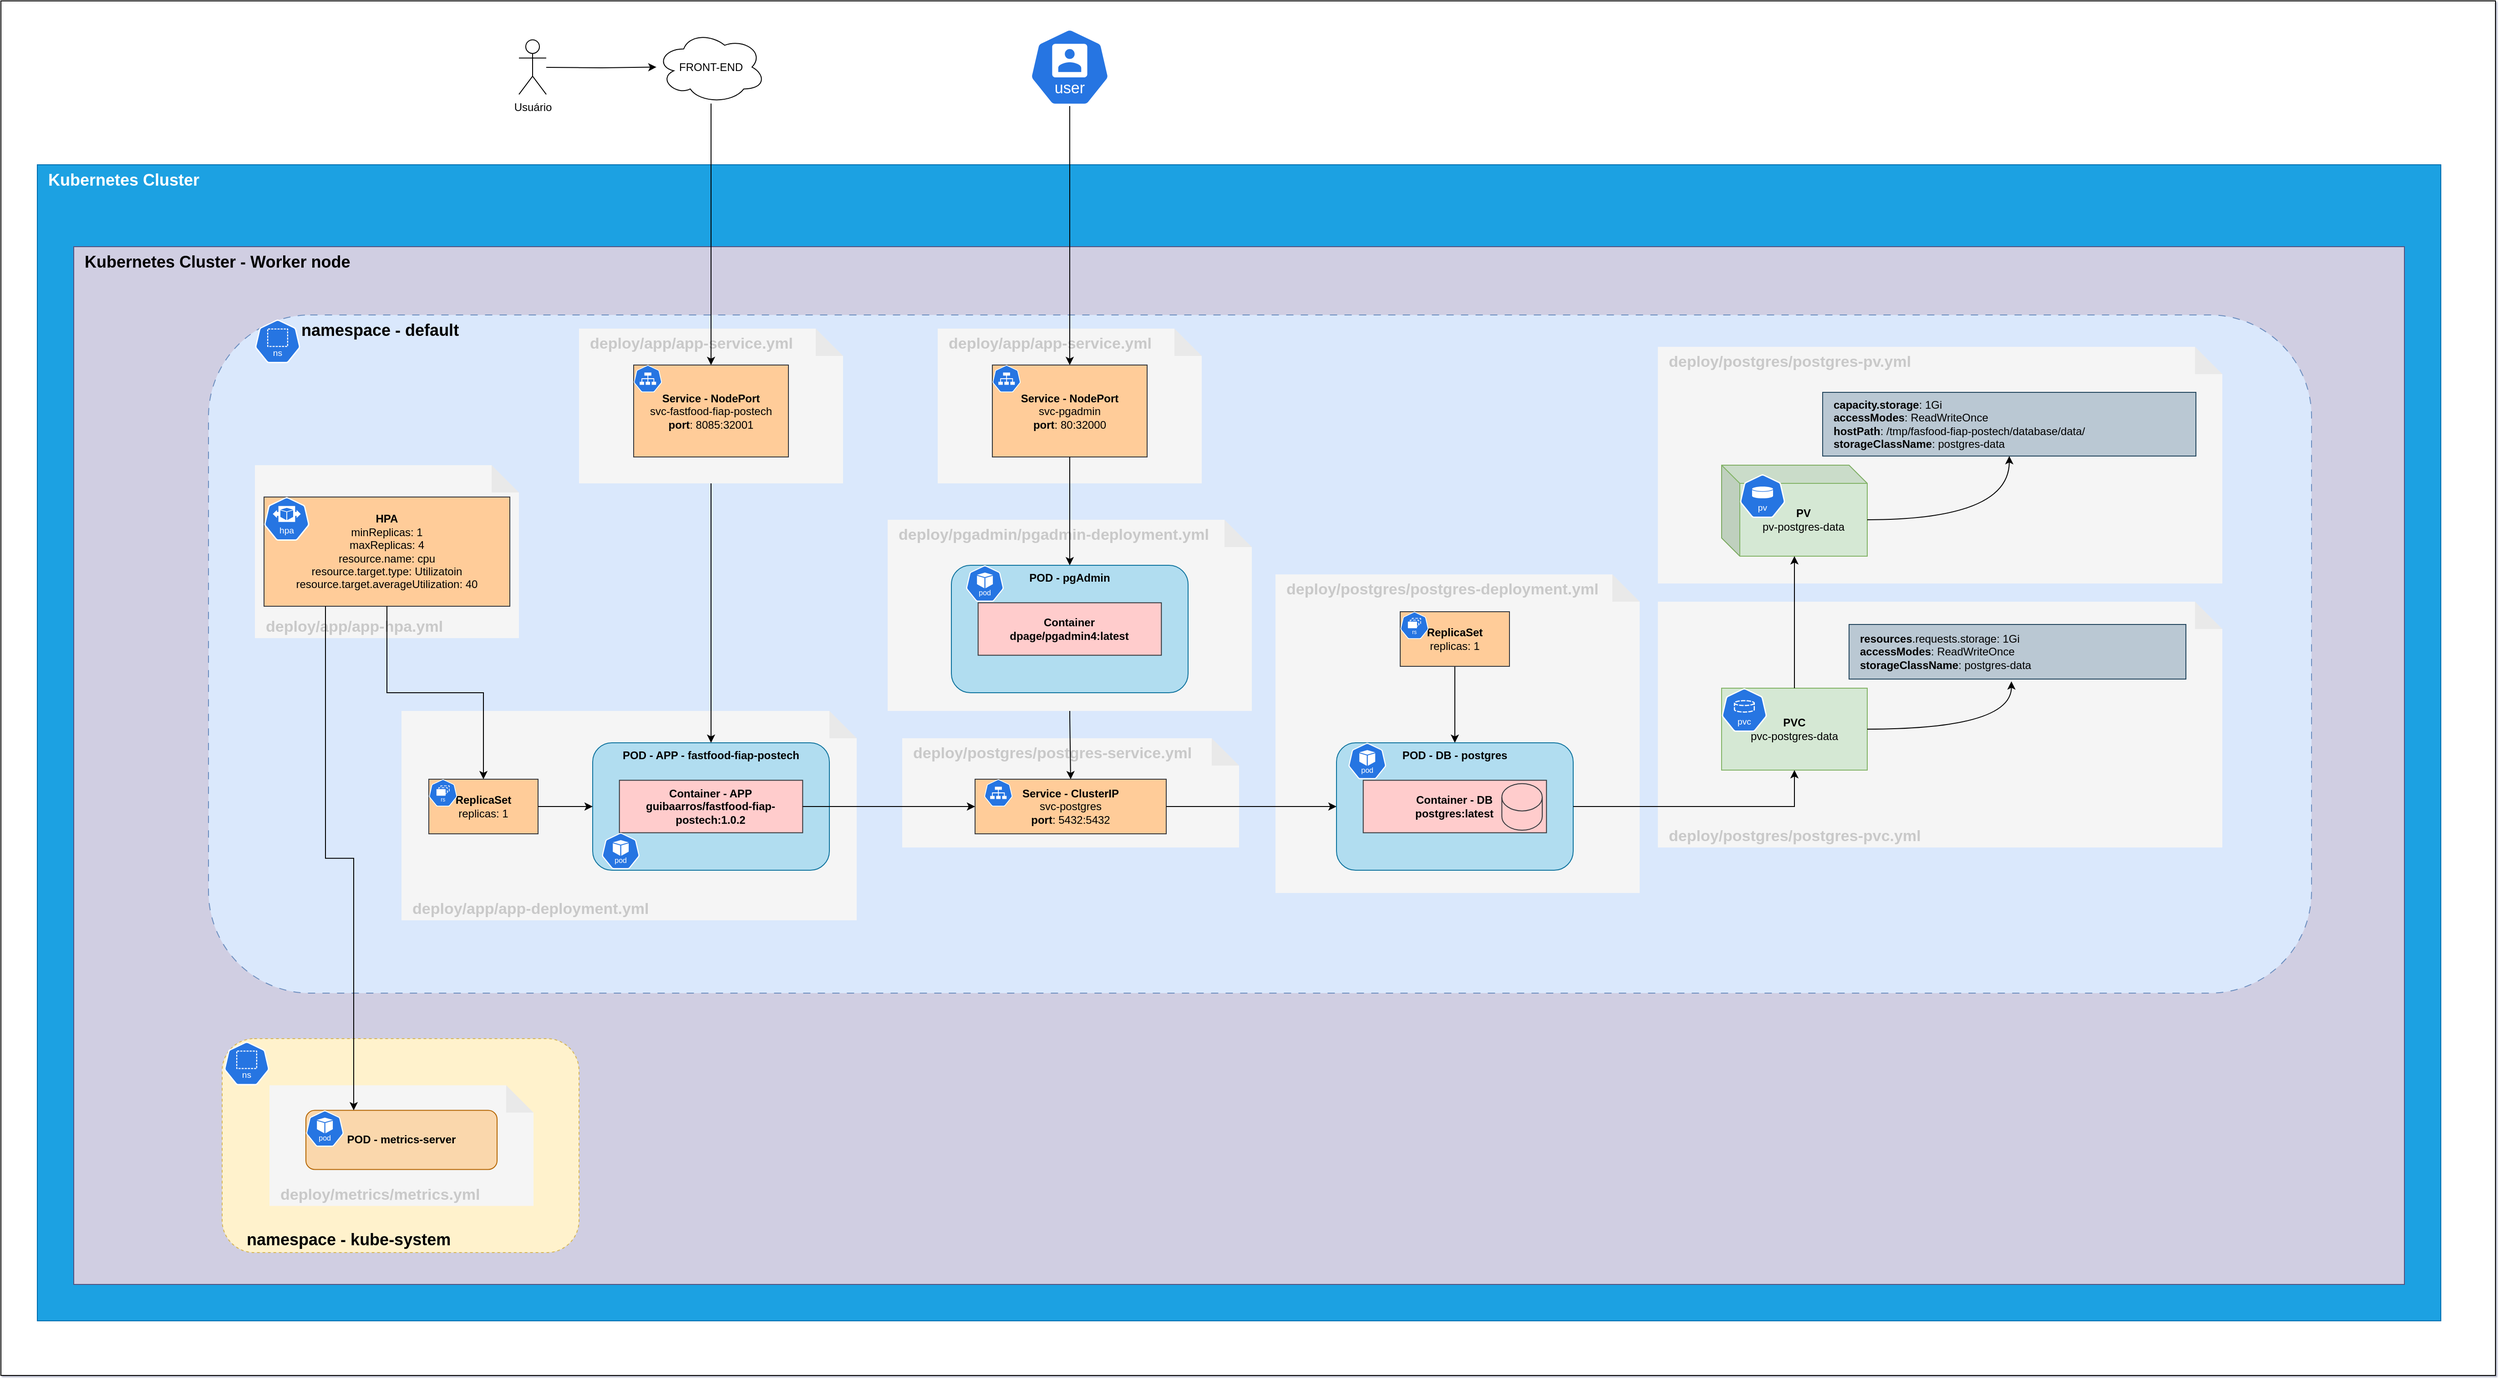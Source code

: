 <mxfile version="23.0.2" type="device">
  <diagram name="Página-1" id="3Deig92EBqLAMkpL4zrJ">
    <mxGraphModel dx="4801" dy="3335" grid="1" gridSize="10" guides="1" tooltips="1" connect="1" arrows="1" fold="1" page="1" pageScale="1" pageWidth="827" pageHeight="1169" background="#FFFFFF" math="0" shadow="1">
      <root>
        <mxCell id="0" />
        <mxCell id="1" parent="0" />
        <mxCell id="WYVrjqTcu7dz_fImMJw4-138" value="" style="rounded=0;whiteSpace=wrap;html=1;" vertex="1" parent="1">
          <mxGeometry x="-820" y="-1160" width="2740" height="1510" as="geometry" />
        </mxCell>
        <mxCell id="WYVrjqTcu7dz_fImMJw4-98" value="&lt;font style=&quot;font-size: 18px;&quot;&gt;Kubernetes Cluster&lt;br&gt;&lt;/font&gt;" style="rounded=0;whiteSpace=wrap;html=1;verticalAlign=top;align=left;spacingLeft=10;fontStyle=1;fillColor=#1ba1e2;fontColor=#ffffff;strokeColor=#006EAF;" vertex="1" parent="1">
          <mxGeometry x="-780" y="-980" width="2640" height="1270" as="geometry" />
        </mxCell>
        <mxCell id="WYVrjqTcu7dz_fImMJw4-99" value="&lt;font style=&quot;font-size: 18px;&quot;&gt;Kubernetes Cluster - Worker node&lt;/font&gt;" style="rounded=0;whiteSpace=wrap;html=1;verticalAlign=top;align=left;spacingLeft=10;fontStyle=1;fillColor=#d0cee2;strokeColor=#56517e;" vertex="1" parent="1">
          <mxGeometry x="-740" y="-890" width="2560" height="1140" as="geometry" />
        </mxCell>
        <mxCell id="WYVrjqTcu7dz_fImMJw4-101" value="&lt;font style=&quot;font-size: 18px;&quot;&gt;namespace - default&lt;/font&gt;" style="rounded=1;whiteSpace=wrap;html=1;verticalAlign=top;align=left;spacingLeft=100;fontStyle=1;fillColor=#dae8fc;strokeColor=#6c8ebf;dashed=1;dashPattern=8 8;glass=0;shadow=0;strokeWidth=1;" vertex="1" parent="1">
          <mxGeometry x="-592" y="-815" width="2310" height="745" as="geometry" />
        </mxCell>
        <mxCell id="WYVrjqTcu7dz_fImMJw4-30" style="edgeStyle=orthogonalEdgeStyle;rounded=0;orthogonalLoop=1;jettySize=auto;html=1;" edge="1" parent="1" target="WYVrjqTcu7dz_fImMJw4-3">
          <mxGeometry relative="1" as="geometry">
            <mxPoint x="777" y="-429" as="sourcePoint" />
          </mxGeometry>
        </mxCell>
        <mxCell id="WYVrjqTcu7dz_fImMJw4-91" value="" style="group" vertex="1" connectable="0" parent="1">
          <mxGeometry x="610" y="-530" width="400" height="430" as="geometry" />
        </mxCell>
        <mxCell id="WYVrjqTcu7dz_fImMJw4-81" value="&lt;b&gt;&lt;font color=&quot;#c9c9c9&quot;&gt;deploy/postgres/postgres-deployment.yml&lt;/font&gt;&lt;/b&gt;" style="shape=note;whiteSpace=wrap;html=1;backgroundOutline=1;darkOpacity=0.05;verticalAlign=top;align=left;spacingLeft=10;fontSize=17;fillColor=#f5f5f5;fontColor=#333333;strokeColor=none;" vertex="1" parent="WYVrjqTcu7dz_fImMJw4-91">
          <mxGeometry x="-30" width="400" height="350" as="geometry" />
        </mxCell>
        <mxCell id="WYVrjqTcu7dz_fImMJw4-103" style="edgeStyle=orthogonalEdgeStyle;rounded=0;orthogonalLoop=1;jettySize=auto;html=1;exitX=0.5;exitY=1;exitDx=0;exitDy=0;" edge="1" parent="WYVrjqTcu7dz_fImMJw4-91" source="WYVrjqTcu7dz_fImMJw4-29" target="WYVrjqTcu7dz_fImMJw4-3">
          <mxGeometry relative="1" as="geometry" />
        </mxCell>
        <mxCell id="WYVrjqTcu7dz_fImMJw4-29" value="&lt;b&gt;ReplicaSet&lt;/b&gt;&lt;br&gt;replicas: 1" style="rounded=1;whiteSpace=wrap;html=1;arcSize=0;fillColor=#ffcc99;strokeColor=#36393d;" vertex="1" parent="WYVrjqTcu7dz_fImMJw4-91">
          <mxGeometry x="107" y="41" width="120" height="60" as="geometry" />
        </mxCell>
        <mxCell id="WYVrjqTcu7dz_fImMJw4-74" value="" style="group" vertex="1" connectable="0" parent="WYVrjqTcu7dz_fImMJw4-91">
          <mxGeometry x="37" y="185" width="363" height="245" as="geometry" />
        </mxCell>
        <mxCell id="WYVrjqTcu7dz_fImMJw4-3" value="&lt;b&gt;POD - DB - postgres&lt;/b&gt;" style="rounded=1;whiteSpace=wrap;html=1;horizontal=1;verticalAlign=top;align=center;labelPosition=center;verticalLabelPosition=middle;fillColor=#b1ddf0;strokeColor=#10739e;" vertex="1" parent="WYVrjqTcu7dz_fImMJw4-74">
          <mxGeometry width="260" height="140" as="geometry" />
        </mxCell>
        <mxCell id="WYVrjqTcu7dz_fImMJw4-4" value="&lt;b&gt;Container - DB&lt;br&gt;postgres:latest&lt;/b&gt;" style="rounded=0;whiteSpace=wrap;html=1;fillColor=#ffcccc;strokeColor=#36393d;" vertex="1" parent="WYVrjqTcu7dz_fImMJw4-74">
          <mxGeometry x="29.358" y="41.172" width="201.29" height="57.647" as="geometry" />
        </mxCell>
        <mxCell id="WYVrjqTcu7dz_fImMJw4-33" value="" style="shape=cylinder3;whiteSpace=wrap;html=1;boundedLbl=1;backgroundOutline=1;size=15;fillColor=#ffcccc;strokeColor=#36393d;" vertex="1" parent="WYVrjqTcu7dz_fImMJw4-74">
          <mxGeometry x="181.65" y="44.82" width="44.35" height="51.18" as="geometry" />
        </mxCell>
        <mxCell id="WYVrjqTcu7dz_fImMJw4-114" value="" style="aspect=fixed;sketch=0;html=1;dashed=0;whitespace=wrap;fillColor=#2875E2;strokeColor=#ffffff;points=[[0.005,0.63,0],[0.1,0.2,0],[0.9,0.2,0],[0.5,0,0],[0.995,0.63,0],[0.72,0.99,0],[0.5,1,0],[0.28,0.99,0]];shape=mxgraph.kubernetes.icon2;kubernetesLabel=1;prIcon=pod" vertex="1" parent="WYVrjqTcu7dz_fImMJw4-74">
          <mxGeometry x="13" width="41.67" height="40" as="geometry" />
        </mxCell>
        <mxCell id="WYVrjqTcu7dz_fImMJw4-123" value="" style="aspect=fixed;sketch=0;html=1;dashed=0;whitespace=wrap;fillColor=#2875E2;strokeColor=#ffffff;points=[[0.005,0.63,0],[0.1,0.2,0],[0.9,0.2,0],[0.5,0,0],[0.995,0.63,0],[0.72,0.99,0],[0.5,1,0],[0.28,0.99,0]];shape=mxgraph.kubernetes.icon2;kubernetesLabel=1;prIcon=rs" vertex="1" parent="WYVrjqTcu7dz_fImMJw4-91">
          <mxGeometry x="107" y="41" width="31.25" height="30" as="geometry" />
        </mxCell>
        <mxCell id="WYVrjqTcu7dz_fImMJw4-92" value="" style="group" vertex="1" connectable="0" parent="1">
          <mxGeometry x="190" y="-350" width="350" height="120" as="geometry" />
        </mxCell>
        <mxCell id="WYVrjqTcu7dz_fImMJw4-84" value="&lt;b&gt;&lt;font color=&quot;#c9c9c9&quot;&gt;deploy/postgres/postgres-service.yml&lt;/font&gt;&lt;/b&gt;" style="shape=note;whiteSpace=wrap;html=1;backgroundOutline=1;darkOpacity=0.05;verticalAlign=top;align=left;spacingLeft=10;fontSize=17;fillColor=#f5f5f5;fontColor=#333333;strokeColor=none;" vertex="1" parent="WYVrjqTcu7dz_fImMJw4-92">
          <mxGeometry x="-20" width="370" height="120" as="geometry" />
        </mxCell>
        <mxCell id="WYVrjqTcu7dz_fImMJw4-20" value="&lt;b&gt;Service - ClusterIP&lt;/b&gt;&lt;br&gt;svc-postgres&lt;br&gt;&lt;b&gt;port&lt;/b&gt;: 5432:5432" style="rounded=1;whiteSpace=wrap;html=1;arcSize=0;fillColor=#ffcc99;strokeColor=#36393d;" vertex="1" parent="WYVrjqTcu7dz_fImMJw4-92">
          <mxGeometry x="60" y="45" width="210" height="60" as="geometry" />
        </mxCell>
        <mxCell id="WYVrjqTcu7dz_fImMJw4-122" value="" style="aspect=fixed;sketch=0;html=1;dashed=0;whitespace=wrap;fillColor=#2875E2;strokeColor=#ffffff;points=[[0.005,0.63,0],[0.1,0.2,0],[0.9,0.2,0],[0.5,0,0],[0.995,0.63,0],[0.72,0.99,0],[0.5,1,0],[0.28,0.99,0]];shape=mxgraph.kubernetes.icon2;prIcon=svc" vertex="1" parent="WYVrjqTcu7dz_fImMJw4-92">
          <mxGeometry x="70" y="45" width="31.25" height="30" as="geometry" />
        </mxCell>
        <mxCell id="WYVrjqTcu7dz_fImMJw4-93" value="" style="group" vertex="1" connectable="0" parent="1">
          <mxGeometry x="1000" y="-500" width="620" height="270" as="geometry" />
        </mxCell>
        <mxCell id="WYVrjqTcu7dz_fImMJw4-83" value="&lt;b&gt;&lt;font color=&quot;#c9c9c9&quot;&gt;deploy/postgres/postgres-pvc.yml&lt;/font&gt;&lt;/b&gt;" style="shape=note;whiteSpace=wrap;html=1;backgroundOutline=1;darkOpacity=0.05;verticalAlign=bottom;align=left;spacingLeft=10;fontSize=17;fillColor=#f5f5f5;fontColor=#333333;strokeColor=none;" vertex="1" parent="WYVrjqTcu7dz_fImMJw4-93">
          <mxGeometry width="620" height="270" as="geometry" />
        </mxCell>
        <mxCell id="WYVrjqTcu7dz_fImMJw4-22" value="" style="group" vertex="1" connectable="0" parent="WYVrjqTcu7dz_fImMJw4-93">
          <mxGeometry x="70" y="25" width="550" height="160" as="geometry" />
        </mxCell>
        <mxCell id="WYVrjqTcu7dz_fImMJw4-16" value="&lt;b&gt;PVC&lt;/b&gt;&lt;br&gt;pvc-postgres-data" style="rounded=1;whiteSpace=wrap;html=1;arcSize=0;fillColor=#d5e8d4;strokeColor=#82b366;" vertex="1" parent="WYVrjqTcu7dz_fImMJw4-22">
          <mxGeometry y="70" width="160" height="90" as="geometry" />
        </mxCell>
        <mxCell id="WYVrjqTcu7dz_fImMJw4-18" value="&lt;b&gt;resources&lt;/b&gt;.requests.storage: 1Gi&lt;br&gt;&lt;b&gt;accessModes&lt;/b&gt;:&amp;nbsp;ReadWriteOnce&lt;br&gt;&lt;b&gt;storageClassName&lt;/b&gt;: postgres-data" style="rounded=0;whiteSpace=wrap;html=1;align=left;labelPosition=center;verticalLabelPosition=middle;verticalAlign=middle;spacingLeft=10;fillColor=#bac8d3;strokeColor=#23445d;" vertex="1" parent="WYVrjqTcu7dz_fImMJw4-22">
          <mxGeometry x="140" width="370" height="60" as="geometry" />
        </mxCell>
        <mxCell id="WYVrjqTcu7dz_fImMJw4-19" style="edgeStyle=orthogonalEdgeStyle;rounded=0;orthogonalLoop=1;jettySize=auto;html=1;entryX=0.482;entryY=1.042;entryDx=0;entryDy=0;entryPerimeter=0;curved=1;exitX=1;exitY=0.5;exitDx=0;exitDy=0;" edge="1" parent="WYVrjqTcu7dz_fImMJw4-22" source="WYVrjqTcu7dz_fImMJw4-16" target="WYVrjqTcu7dz_fImMJw4-18">
          <mxGeometry relative="1" as="geometry" />
        </mxCell>
        <mxCell id="WYVrjqTcu7dz_fImMJw4-112" value="" style="aspect=fixed;sketch=0;html=1;dashed=0;whitespace=wrap;fillColor=#2875E2;strokeColor=#ffffff;points=[[0.005,0.63,0],[0.1,0.2,0],[0.9,0.2,0],[0.5,0,0],[0.995,0.63,0],[0.72,0.99,0],[0.5,1,0],[0.28,0.99,0]];shape=mxgraph.kubernetes.icon2;kubernetesLabel=1;prIcon=pvc" vertex="1" parent="WYVrjqTcu7dz_fImMJw4-22">
          <mxGeometry y="70" width="50" height="48" as="geometry" />
        </mxCell>
        <mxCell id="WYVrjqTcu7dz_fImMJw4-94" value="" style="group" vertex="1" connectable="0" parent="1">
          <mxGeometry x="1000" y="-780" width="671" height="260" as="geometry" />
        </mxCell>
        <mxCell id="WYVrjqTcu7dz_fImMJw4-82" value="&lt;b&gt;&lt;font color=&quot;#c9c9c9&quot;&gt;deploy/postgres/postgres-pv.yml&lt;/font&gt;&lt;/b&gt;" style="shape=note;whiteSpace=wrap;html=1;backgroundOutline=1;darkOpacity=0.05;verticalAlign=top;align=left;spacingLeft=10;fontSize=17;fillColor=#f5f5f5;fontColor=#333333;strokeColor=none;" vertex="1" parent="WYVrjqTcu7dz_fImMJw4-94">
          <mxGeometry width="620" height="260" as="geometry" />
        </mxCell>
        <mxCell id="WYVrjqTcu7dz_fImMJw4-15" value="" style="group" vertex="1" connectable="0" parent="WYVrjqTcu7dz_fImMJw4-94">
          <mxGeometry x="70" y="60" width="601" height="170" as="geometry" />
        </mxCell>
        <mxCell id="WYVrjqTcu7dz_fImMJw4-8" value="&lt;b&gt;PV&lt;/b&gt;&lt;br&gt;pv-postgres-data" style="shape=cube;whiteSpace=wrap;html=1;boundedLbl=1;backgroundOutline=1;darkOpacity=0.05;darkOpacity2=0.1;fillColor=#d5e8d4;strokeColor=#82b366;" vertex="1" parent="WYVrjqTcu7dz_fImMJw4-15">
          <mxGeometry y="70" width="160" height="100" as="geometry" />
        </mxCell>
        <mxCell id="WYVrjqTcu7dz_fImMJw4-12" value="&lt;b&gt;capacity.storage&lt;/b&gt;: 1Gi&lt;br&gt;&lt;b&gt;accessModes&lt;/b&gt;:&amp;nbsp;ReadWriteOnce&lt;br&gt;&lt;b&gt;hostPath&lt;/b&gt;:&amp;nbsp;/tmp/fasfood-fiap-postech/database/data/&lt;br&gt;&lt;b&gt;storageClassName&lt;/b&gt;: postgres-data" style="rounded=0;whiteSpace=wrap;html=1;align=left;labelPosition=center;verticalLabelPosition=middle;verticalAlign=middle;spacingLeft=10;fillColor=#bac8d3;strokeColor=#23445d;" vertex="1" parent="WYVrjqTcu7dz_fImMJw4-15">
          <mxGeometry x="111" y="-10" width="410" height="70" as="geometry" />
        </mxCell>
        <mxCell id="WYVrjqTcu7dz_fImMJw4-14" style="edgeStyle=orthogonalEdgeStyle;rounded=0;orthogonalLoop=1;jettySize=auto;html=1;entryX=0.5;entryY=1;entryDx=0;entryDy=0;curved=1;exitX=0;exitY=0;exitDx=160;exitDy=60;exitPerimeter=0;" edge="1" parent="WYVrjqTcu7dz_fImMJw4-15" source="WYVrjqTcu7dz_fImMJw4-8" target="WYVrjqTcu7dz_fImMJw4-12">
          <mxGeometry relative="1" as="geometry" />
        </mxCell>
        <mxCell id="WYVrjqTcu7dz_fImMJw4-113" value="" style="aspect=fixed;sketch=0;html=1;dashed=0;whitespace=wrap;fillColor=#2875E2;strokeColor=#ffffff;points=[[0.005,0.63,0],[0.1,0.2,0],[0.9,0.2,0],[0.5,0,0],[0.995,0.63,0],[0.72,0.99,0],[0.5,1,0],[0.28,0.99,0]];shape=mxgraph.kubernetes.icon2;kubernetesLabel=1;prIcon=pv" vertex="1" parent="WYVrjqTcu7dz_fImMJw4-15">
          <mxGeometry x="20" y="80" width="50" height="48" as="geometry" />
        </mxCell>
        <mxCell id="WYVrjqTcu7dz_fImMJw4-96" value="" style="group;strokeColor=none;" vertex="1" connectable="0" parent="1">
          <mxGeometry x="-190" y="-380" width="320" height="380" as="geometry" />
        </mxCell>
        <mxCell id="WYVrjqTcu7dz_fImMJw4-87" value="&lt;b&gt;&lt;font color=&quot;#c9c9c9&quot;&gt;deploy/app/app-deployment.yml&lt;/font&gt;&lt;/b&gt;" style="shape=note;whiteSpace=wrap;html=1;backgroundOutline=1;darkOpacity=0.05;verticalAlign=bottom;align=left;spacingLeft=10;fontSize=17;fillColor=#F5F5F5;fontColor=#333333;strokeColor=none;" vertex="1" parent="WYVrjqTcu7dz_fImMJw4-96">
          <mxGeometry x="-190" width="500" height="230" as="geometry" />
        </mxCell>
        <mxCell id="WYVrjqTcu7dz_fImMJw4-39" value="" style="group" vertex="1" connectable="0" parent="WYVrjqTcu7dz_fImMJw4-96">
          <mxGeometry x="20" y="35" width="300" height="345" as="geometry" />
        </mxCell>
        <mxCell id="WYVrjqTcu7dz_fImMJw4-40" value="&lt;b&gt;POD - APP -&amp;nbsp;fastfood-fiap-postech&lt;/b&gt;" style="rounded=1;whiteSpace=wrap;html=1;horizontal=1;verticalAlign=top;align=center;labelPosition=center;verticalLabelPosition=middle;fillColor=#b1ddf0;strokeColor=#10739e;" vertex="1" parent="WYVrjqTcu7dz_fImMJw4-39">
          <mxGeometry width="260" height="140" as="geometry" />
        </mxCell>
        <mxCell id="WYVrjqTcu7dz_fImMJw4-41" value="&lt;b&gt;Container - APP&lt;br&gt;guibaarros/fastfood-fiap-postech:1.0.2&lt;/b&gt;" style="rounded=0;whiteSpace=wrap;html=1;fillColor=#ffcccc;strokeColor=#36393d;" vertex="1" parent="WYVrjqTcu7dz_fImMJw4-39">
          <mxGeometry x="29.358" y="41.172" width="201.29" height="57.647" as="geometry" />
        </mxCell>
        <mxCell id="WYVrjqTcu7dz_fImMJw4-116" value="" style="aspect=fixed;sketch=0;html=1;dashed=0;whitespace=wrap;fillColor=#2875E2;strokeColor=#ffffff;points=[[0.005,0.63,0],[0.1,0.2,0],[0.9,0.2,0],[0.5,0,0],[0.995,0.63,0],[0.72,0.99,0],[0.5,1,0],[0.28,0.99,0]];shape=mxgraph.kubernetes.icon2;kubernetesLabel=1;prIcon=pod" vertex="1" parent="WYVrjqTcu7dz_fImMJw4-39">
          <mxGeometry x="10" y="98.82" width="41.67" height="40" as="geometry" />
        </mxCell>
        <mxCell id="WYVrjqTcu7dz_fImMJw4-59" style="edgeStyle=orthogonalEdgeStyle;rounded=0;orthogonalLoop=1;jettySize=auto;html=1;" edge="1" parent="1" source="WYVrjqTcu7dz_fImMJw4-55" target="WYVrjqTcu7dz_fImMJw4-40">
          <mxGeometry relative="1" as="geometry" />
        </mxCell>
        <mxCell id="WYVrjqTcu7dz_fImMJw4-52" style="edgeStyle=orthogonalEdgeStyle;rounded=0;orthogonalLoop=1;jettySize=auto;html=1;exitX=1;exitY=0.5;exitDx=0;exitDy=0;entryX=0;entryY=0.5;entryDx=0;entryDy=0;" edge="1" parent="1" source="WYVrjqTcu7dz_fImMJw4-41" target="WYVrjqTcu7dz_fImMJw4-20">
          <mxGeometry relative="1" as="geometry" />
        </mxCell>
        <mxCell id="WYVrjqTcu7dz_fImMJw4-21" style="edgeStyle=orthogonalEdgeStyle;rounded=0;orthogonalLoop=1;jettySize=auto;html=1;" edge="1" parent="1" source="WYVrjqTcu7dz_fImMJw4-20" target="WYVrjqTcu7dz_fImMJw4-3">
          <mxGeometry relative="1" as="geometry" />
        </mxCell>
        <mxCell id="WYVrjqTcu7dz_fImMJw4-80" style="edgeStyle=orthogonalEdgeStyle;rounded=0;orthogonalLoop=1;jettySize=auto;html=1;entryX=0.5;entryY=0;entryDx=0;entryDy=0;" edge="1" parent="1" source="WYVrjqTcu7dz_fImMJw4-77" target="WYVrjqTcu7dz_fImMJw4-20">
          <mxGeometry relative="1" as="geometry" />
        </mxCell>
        <mxCell id="WYVrjqTcu7dz_fImMJw4-24" style="edgeStyle=orthogonalEdgeStyle;rounded=0;orthogonalLoop=1;jettySize=auto;html=1;entryX=0.5;entryY=1;entryDx=0;entryDy=0;" edge="1" parent="1" source="WYVrjqTcu7dz_fImMJw4-3" target="WYVrjqTcu7dz_fImMJw4-16">
          <mxGeometry relative="1" as="geometry" />
        </mxCell>
        <mxCell id="WYVrjqTcu7dz_fImMJw4-23" style="edgeStyle=orthogonalEdgeStyle;rounded=0;orthogonalLoop=1;jettySize=auto;html=1;" edge="1" parent="1" source="WYVrjqTcu7dz_fImMJw4-16" target="WYVrjqTcu7dz_fImMJw4-8">
          <mxGeometry relative="1" as="geometry" />
        </mxCell>
        <mxCell id="WYVrjqTcu7dz_fImMJw4-65" value="&lt;b&gt;ReplicaSet&lt;/b&gt;&lt;br&gt;replicas: 1" style="rounded=1;whiteSpace=wrap;html=1;arcSize=0;fillColor=#ffcc99;strokeColor=#36393d;" vertex="1" parent="1">
          <mxGeometry x="-350" y="-305" width="120" height="60" as="geometry" />
        </mxCell>
        <mxCell id="WYVrjqTcu7dz_fImMJw4-66" style="edgeStyle=orthogonalEdgeStyle;rounded=0;orthogonalLoop=1;jettySize=auto;html=1;" edge="1" parent="1" source="WYVrjqTcu7dz_fImMJw4-65" target="WYVrjqTcu7dz_fImMJw4-40">
          <mxGeometry relative="1" as="geometry" />
        </mxCell>
        <mxCell id="WYVrjqTcu7dz_fImMJw4-102" value="&lt;font style=&quot;font-size: 18px;&quot;&gt;namespace - kube-system&lt;/font&gt;" style="rounded=1;whiteSpace=wrap;html=1;verticalAlign=bottom;align=left;fontStyle=1;spacingLeft=25;fillColor=#fff2cc;strokeColor=#d6b656;dashed=1;" vertex="1" parent="1">
          <mxGeometry x="-577" y="-20" width="392" height="235" as="geometry" />
        </mxCell>
        <mxCell id="WYVrjqTcu7dz_fImMJw4-104" value="&lt;b&gt;&lt;font color=&quot;#c9c9c9&quot;&gt;deploy/metrics/metrics.yml&lt;/font&gt;&lt;/b&gt;" style="shape=note;whiteSpace=wrap;html=1;backgroundOutline=1;darkOpacity=0.05;verticalAlign=bottom;align=left;spacingLeft=10;fontSize=17;fillColor=#F5F5F5;fontColor=#333333;strokeColor=none;" vertex="1" parent="1">
          <mxGeometry x="-525" y="31.25" width="290" height="132.5" as="geometry" />
        </mxCell>
        <mxCell id="WYVrjqTcu7dz_fImMJw4-70" value="" style="group;" vertex="1" connectable="0" parent="1">
          <mxGeometry x="-485" y="58.75" width="210" height="65" as="geometry" />
        </mxCell>
        <mxCell id="WYVrjqTcu7dz_fImMJw4-71" value="&lt;b&gt;POD - metrics-server&lt;/b&gt;" style="rounded=1;whiteSpace=wrap;html=1;horizontal=1;verticalAlign=middle;align=center;labelPosition=center;verticalLabelPosition=middle;fillColor=#fad7ac;strokeColor=#b46504;" vertex="1" parent="WYVrjqTcu7dz_fImMJw4-70">
          <mxGeometry width="210" height="65" as="geometry" />
        </mxCell>
        <mxCell id="WYVrjqTcu7dz_fImMJw4-117" value="" style="aspect=fixed;sketch=0;html=1;dashed=0;whitespace=wrap;fillColor=#2875E2;strokeColor=#ffffff;points=[[0.005,0.63,0],[0.1,0.2,0],[0.9,0.2,0],[0.5,0,0],[0.995,0.63,0],[0.72,0.99,0],[0.5,1,0],[0.28,0.99,0]];shape=mxgraph.kubernetes.icon2;kubernetesLabel=1;prIcon=pod" vertex="1" parent="WYVrjqTcu7dz_fImMJw4-70">
          <mxGeometry width="41.67" height="40" as="geometry" />
        </mxCell>
        <mxCell id="WYVrjqTcu7dz_fImMJw4-95" value="" style="group;fontColor=#8c8c8c;" vertex="1" connectable="0" parent="1">
          <mxGeometry x="-185" y="-800" width="290" height="170" as="geometry" />
        </mxCell>
        <mxCell id="WYVrjqTcu7dz_fImMJw4-86" value="&lt;b&gt;&lt;font color=&quot;#c9c9c9&quot;&gt;deploy/app/app-service.yml&lt;/font&gt;&lt;/b&gt;" style="shape=note;whiteSpace=wrap;html=1;backgroundOutline=1;darkOpacity=0.05;verticalAlign=top;align=left;spacingLeft=10;fontSize=17;fillColor=#F5F5F5;fontColor=#333333;strokeColor=none;" vertex="1" parent="WYVrjqTcu7dz_fImMJw4-95">
          <mxGeometry width="290" height="170" as="geometry" />
        </mxCell>
        <mxCell id="WYVrjqTcu7dz_fImMJw4-55" value="&lt;b&gt;Service - NodePort&lt;/b&gt;&lt;br&gt;svc-fastfood-fiap-postech&lt;br&gt;&lt;b&gt;port&lt;/b&gt;: 8085:32001" style="rounded=1;whiteSpace=wrap;html=1;arcSize=0;fillColor=#ffcc99;strokeColor=#36393d;" vertex="1" parent="WYVrjqTcu7dz_fImMJw4-95">
          <mxGeometry x="60" y="40" width="170" height="101" as="geometry" />
        </mxCell>
        <mxCell id="WYVrjqTcu7dz_fImMJw4-120" value="" style="aspect=fixed;sketch=0;html=1;dashed=0;whitespace=wrap;fillColor=#2875E2;strokeColor=#ffffff;points=[[0.005,0.63,0],[0.1,0.2,0],[0.9,0.2,0],[0.5,0,0],[0.995,0.63,0],[0.72,0.99,0],[0.5,1,0],[0.28,0.99,0]];shape=mxgraph.kubernetes.icon2;prIcon=svc" vertex="1" parent="WYVrjqTcu7dz_fImMJw4-95">
          <mxGeometry x="60" y="40" width="31.25" height="30" as="geometry" />
        </mxCell>
        <mxCell id="WYVrjqTcu7dz_fImMJw4-97" value="" style="group" vertex="1" connectable="0" parent="1">
          <mxGeometry x="-541" y="-650" width="290" height="190" as="geometry" />
        </mxCell>
        <mxCell id="WYVrjqTcu7dz_fImMJw4-90" value="&lt;b&gt;&lt;font color=&quot;#c9c9c9&quot;&gt;deploy/app/app-hpa.yml&lt;/font&gt;&lt;/b&gt;" style="shape=note;whiteSpace=wrap;html=1;backgroundOutline=1;darkOpacity=0.05;verticalAlign=bottom;align=left;spacingLeft=10;fontSize=17;fillColor=#F5F5F5;fontColor=#333333;strokeColor=none;" vertex="1" parent="WYVrjqTcu7dz_fImMJw4-97">
          <mxGeometry width="290" height="190" as="geometry" />
        </mxCell>
        <mxCell id="WYVrjqTcu7dz_fImMJw4-67" value="&lt;b&gt;HPA&lt;/b&gt;&lt;br&gt;minReplicas: 1&lt;br&gt;maxReplicas: 4&lt;br&gt;resource.name: cpu&lt;br&gt;resource.target.type: Utilizatoin&lt;br&gt;resource.target.averageUtilization: 40" style="rounded=1;whiteSpace=wrap;html=1;arcSize=0;fillColor=#ffcc99;strokeColor=#36393d;" vertex="1" parent="WYVrjqTcu7dz_fImMJw4-97">
          <mxGeometry x="10" y="35" width="270" height="120" as="geometry" />
        </mxCell>
        <mxCell id="WYVrjqTcu7dz_fImMJw4-125" value="" style="aspect=fixed;sketch=0;html=1;dashed=0;whitespace=wrap;fillColor=#2875E2;strokeColor=#ffffff;points=[[0.005,0.63,0],[0.1,0.2,0],[0.9,0.2,0],[0.5,0,0],[0.995,0.63,0],[0.72,0.99,0],[0.5,1,0],[0.28,0.99,0]];shape=mxgraph.kubernetes.icon2;kubernetesLabel=1;prIcon=hpa" vertex="1" parent="WYVrjqTcu7dz_fImMJw4-97">
          <mxGeometry x="10" y="35" width="50" height="48" as="geometry" />
        </mxCell>
        <mxCell id="WYVrjqTcu7dz_fImMJw4-105" style="edgeStyle=orthogonalEdgeStyle;rounded=0;orthogonalLoop=1;jettySize=auto;html=1;exitX=0.25;exitY=1;exitDx=0;exitDy=0;entryX=0.25;entryY=0;entryDx=0;entryDy=0;" edge="1" parent="1" source="WYVrjqTcu7dz_fImMJw4-67" target="WYVrjqTcu7dz_fImMJw4-71">
          <mxGeometry relative="1" as="geometry" />
        </mxCell>
        <mxCell id="WYVrjqTcu7dz_fImMJw4-106" value="&lt;b&gt;&lt;font color=&quot;#c9c9c9&quot;&gt;deploy/pgadmin/pgadmin-deployment.yml&lt;/font&gt;&lt;/b&gt;" style="shape=note;whiteSpace=wrap;html=1;backgroundOutline=1;darkOpacity=0.05;verticalAlign=top;align=left;spacingLeft=10;fontSize=17;fillColor=#f5f5f5;fontColor=#333333;strokeColor=none;" vertex="1" parent="1">
          <mxGeometry x="154" y="-590" width="400" height="210" as="geometry" />
        </mxCell>
        <mxCell id="WYVrjqTcu7dz_fImMJw4-75" value="" style="group" vertex="1" connectable="0" parent="1">
          <mxGeometry x="224" y="-540" width="260" height="140" as="geometry" />
        </mxCell>
        <mxCell id="WYVrjqTcu7dz_fImMJw4-76" value="&lt;b&gt;POD - pgAdmin&lt;/b&gt;" style="rounded=1;whiteSpace=wrap;html=1;horizontal=1;verticalAlign=top;align=center;labelPosition=center;verticalLabelPosition=middle;fillColor=#b1ddf0;strokeColor=#10739e;" vertex="1" parent="WYVrjqTcu7dz_fImMJw4-75">
          <mxGeometry width="260" height="140" as="geometry" />
        </mxCell>
        <mxCell id="WYVrjqTcu7dz_fImMJw4-77" value="&lt;b&gt;Container&lt;br&gt;dpage/pgadmin4:latest&lt;/b&gt;" style="rounded=0;whiteSpace=wrap;html=1;fillColor=#ffcccc;strokeColor=#36393d;" vertex="1" parent="WYVrjqTcu7dz_fImMJw4-75">
          <mxGeometry x="29.358" y="41.172" width="201.29" height="57.647" as="geometry" />
        </mxCell>
        <mxCell id="WYVrjqTcu7dz_fImMJw4-115" value="" style="aspect=fixed;sketch=0;html=1;dashed=0;whitespace=wrap;fillColor=#2875E2;strokeColor=#ffffff;points=[[0.005,0.63,0],[0.1,0.2,0],[0.9,0.2,0],[0.5,0,0],[0.995,0.63,0],[0.72,0.99,0],[0.5,1,0],[0.28,0.99,0]];shape=mxgraph.kubernetes.icon2;kubernetesLabel=1;prIcon=pod" vertex="1" parent="WYVrjqTcu7dz_fImMJw4-75">
          <mxGeometry x="16" width="41.67" height="40" as="geometry" />
        </mxCell>
        <mxCell id="WYVrjqTcu7dz_fImMJw4-107" value="" style="group;fontColor=#8c8c8c;" vertex="1" connectable="0" parent="1">
          <mxGeometry x="209" y="-800" width="290" height="170" as="geometry" />
        </mxCell>
        <mxCell id="WYVrjqTcu7dz_fImMJw4-108" value="&lt;b&gt;&lt;font color=&quot;#c9c9c9&quot;&gt;deploy/app/app-service.yml&lt;/font&gt;&lt;/b&gt;" style="shape=note;whiteSpace=wrap;html=1;backgroundOutline=1;darkOpacity=0.05;verticalAlign=top;align=left;spacingLeft=10;fontSize=17;fillColor=#F5F5F5;fontColor=#333333;strokeColor=none;" vertex="1" parent="WYVrjqTcu7dz_fImMJw4-107">
          <mxGeometry width="290" height="170" as="geometry" />
        </mxCell>
        <mxCell id="WYVrjqTcu7dz_fImMJw4-109" value="&lt;b&gt;Service - NodePort&lt;/b&gt;&lt;br&gt;svc-pgadmin&lt;br&gt;&lt;b&gt;port&lt;/b&gt;: 80:32000" style="rounded=1;whiteSpace=wrap;html=1;arcSize=0;fillColor=#ffcc99;strokeColor=#36393d;" vertex="1" parent="WYVrjqTcu7dz_fImMJw4-107">
          <mxGeometry x="60" y="40" width="170" height="101" as="geometry" />
        </mxCell>
        <mxCell id="WYVrjqTcu7dz_fImMJw4-121" value="" style="aspect=fixed;sketch=0;html=1;dashed=0;whitespace=wrap;fillColor=#2875E2;strokeColor=#ffffff;points=[[0.005,0.63,0],[0.1,0.2,0],[0.9,0.2,0],[0.5,0,0],[0.995,0.63,0],[0.72,0.99,0],[0.5,1,0],[0.28,0.99,0]];shape=mxgraph.kubernetes.icon2;prIcon=svc" vertex="1" parent="WYVrjqTcu7dz_fImMJw4-107">
          <mxGeometry x="60" y="40" width="31.25" height="30" as="geometry" />
        </mxCell>
        <mxCell id="WYVrjqTcu7dz_fImMJw4-110" style="edgeStyle=orthogonalEdgeStyle;rounded=0;orthogonalLoop=1;jettySize=auto;html=1;" edge="1" parent="1" source="WYVrjqTcu7dz_fImMJw4-109" target="WYVrjqTcu7dz_fImMJw4-76">
          <mxGeometry relative="1" as="geometry" />
        </mxCell>
        <mxCell id="WYVrjqTcu7dz_fImMJw4-124" value="" style="aspect=fixed;sketch=0;html=1;dashed=0;whitespace=wrap;fillColor=#2875E2;strokeColor=#ffffff;points=[[0.005,0.63,0],[0.1,0.2,0],[0.9,0.2,0],[0.5,0,0],[0.995,0.63,0],[0.72,0.99,0],[0.5,1,0],[0.28,0.99,0]];shape=mxgraph.kubernetes.icon2;kubernetesLabel=1;prIcon=rs" vertex="1" parent="1">
          <mxGeometry x="-350" y="-305" width="31.25" height="30" as="geometry" />
        </mxCell>
        <mxCell id="WYVrjqTcu7dz_fImMJw4-127" style="edgeStyle=orthogonalEdgeStyle;rounded=0;orthogonalLoop=1;jettySize=auto;html=1;" edge="1" parent="1" source="WYVrjqTcu7dz_fImMJw4-126" target="WYVrjqTcu7dz_fImMJw4-109">
          <mxGeometry relative="1" as="geometry" />
        </mxCell>
        <mxCell id="WYVrjqTcu7dz_fImMJw4-126" value="" style="aspect=fixed;sketch=0;html=1;dashed=0;whitespace=wrap;fillColor=#2875E2;strokeColor=#ffffff;points=[[0.005,0.63,0],[0.1,0.2,0],[0.9,0.2,0],[0.5,0,0],[0.995,0.63,0],[0.72,0.99,0],[0.5,1,0],[0.28,0.99,0]];shape=mxgraph.kubernetes.icon2;kubernetesLabel=1;prIcon=user" vertex="1" parent="1">
          <mxGeometry x="309.5" y="-1130" width="89" height="85.44" as="geometry" />
        </mxCell>
        <mxCell id="WYVrjqTcu7dz_fImMJw4-131" value="" style="aspect=fixed;sketch=0;html=1;dashed=0;whitespace=wrap;fillColor=#2875E2;strokeColor=#ffffff;points=[[0.005,0.63,0],[0.1,0.2,0],[0.9,0.2,0],[0.5,0,0],[0.995,0.63,0],[0.72,0.99,0],[0.5,1,0],[0.28,0.99,0]];shape=mxgraph.kubernetes.icon2;kubernetesLabel=1;prIcon=ns" vertex="1" parent="1">
          <mxGeometry x="-541" y="-810" width="50" height="48" as="geometry" />
        </mxCell>
        <mxCell id="WYVrjqTcu7dz_fImMJw4-132" value="" style="aspect=fixed;sketch=0;html=1;dashed=0;whitespace=wrap;fillColor=#2875E2;strokeColor=#ffffff;points=[[0.005,0.63,0],[0.1,0.2,0],[0.9,0.2,0],[0.5,0,0],[0.995,0.63,0],[0.72,0.99,0],[0.5,1,0],[0.28,0.99,0]];shape=mxgraph.kubernetes.icon2;kubernetesLabel=1;prIcon=ns" vertex="1" parent="1">
          <mxGeometry x="-575" y="-16.75" width="50" height="48" as="geometry" />
        </mxCell>
        <mxCell id="WYVrjqTcu7dz_fImMJw4-137" style="edgeStyle=orthogonalEdgeStyle;rounded=0;orthogonalLoop=1;jettySize=auto;html=1;" edge="1" parent="1" source="WYVrjqTcu7dz_fImMJw4-134" target="WYVrjqTcu7dz_fImMJw4-55">
          <mxGeometry relative="1" as="geometry" />
        </mxCell>
        <mxCell id="WYVrjqTcu7dz_fImMJw4-134" value="FRONT-END" style="ellipse;shape=cloud;whiteSpace=wrap;html=1;" vertex="1" parent="1">
          <mxGeometry x="-100" y="-1127.28" width="120" height="80" as="geometry" />
        </mxCell>
        <mxCell id="WYVrjqTcu7dz_fImMJw4-136" style="edgeStyle=orthogonalEdgeStyle;rounded=0;orthogonalLoop=1;jettySize=auto;html=1;" edge="1" parent="1" target="WYVrjqTcu7dz_fImMJw4-134">
          <mxGeometry relative="1" as="geometry">
            <mxPoint x="-221" y="-1087" as="sourcePoint" />
          </mxGeometry>
        </mxCell>
        <mxCell id="WYVrjqTcu7dz_fImMJw4-135" value="Usuário" style="shape=umlActor;verticalLabelPosition=bottom;verticalAlign=top;html=1;outlineConnect=0;" vertex="1" parent="1">
          <mxGeometry x="-251" y="-1117.28" width="30" height="60" as="geometry" />
        </mxCell>
        <mxCell id="WYVrjqTcu7dz_fImMJw4-68" style="edgeStyle=orthogonalEdgeStyle;rounded=0;orthogonalLoop=1;jettySize=auto;html=1;" edge="1" parent="1" source="WYVrjqTcu7dz_fImMJw4-67" target="WYVrjqTcu7dz_fImMJw4-65">
          <mxGeometry relative="1" as="geometry" />
        </mxCell>
      </root>
    </mxGraphModel>
  </diagram>
</mxfile>
